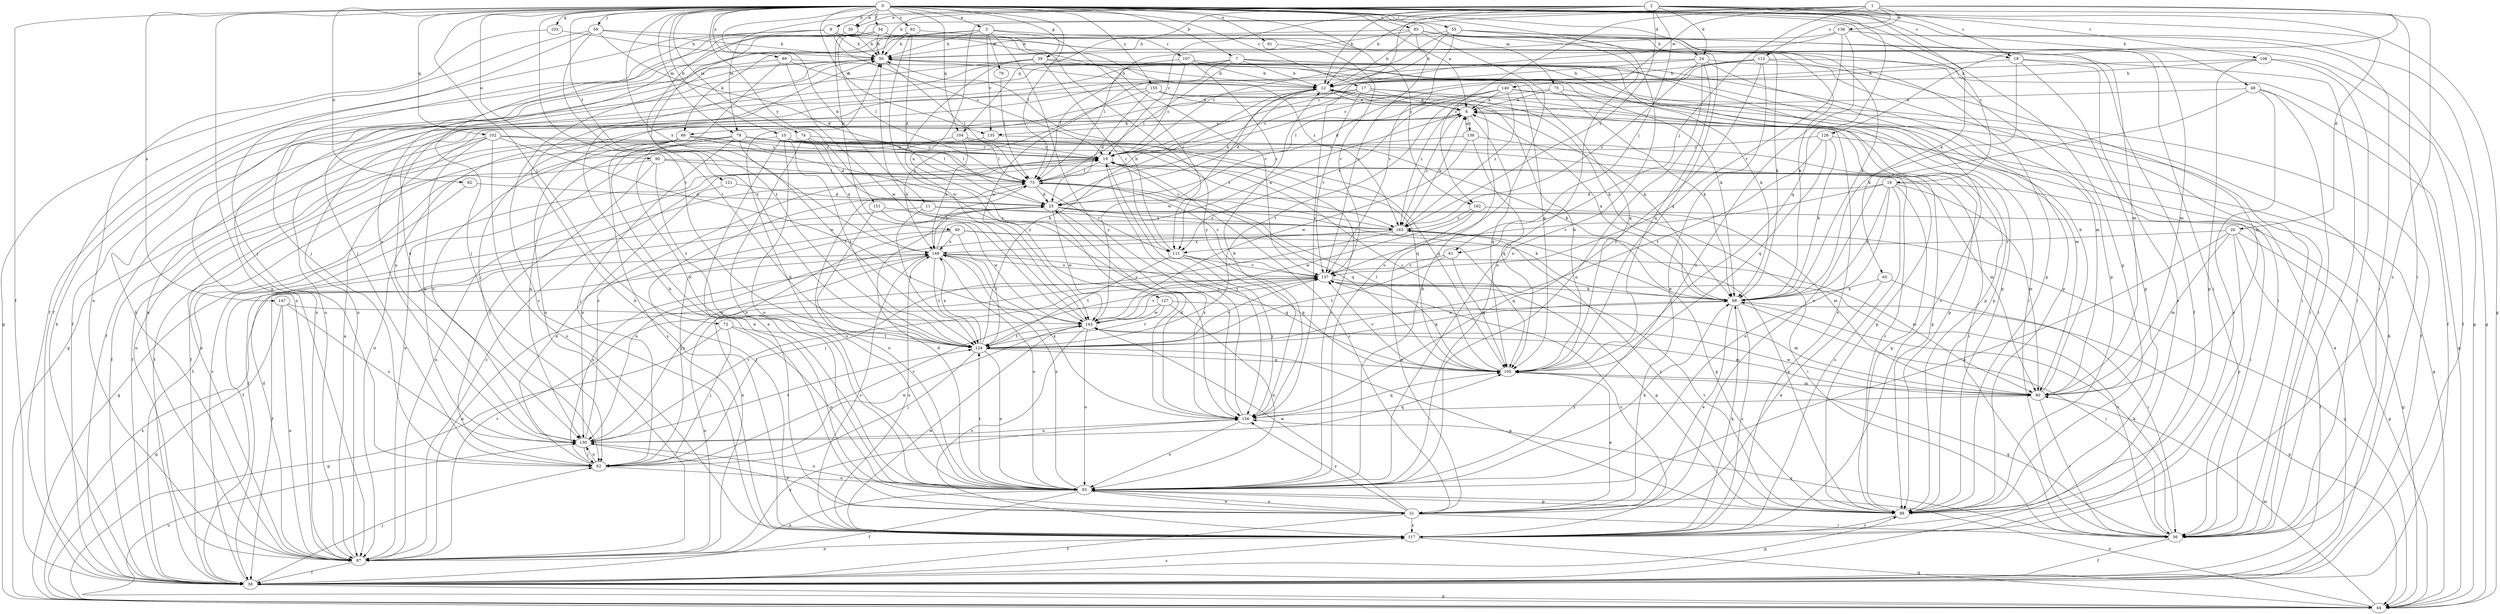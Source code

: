 strict digraph  {
0;
1;
2;
3;
6;
7;
8;
10;
11;
12;
16;
17;
18;
19;
20;
24;
25;
30;
31;
34;
38;
39;
44;
48;
49;
50;
55;
56;
59;
61;
62;
65;
66;
68;
72;
73;
74;
75;
78;
79;
80;
82;
85;
87;
89;
90;
91;
92;
93;
98;
102;
103;
104;
105;
106;
107;
111;
112;
117;
121;
124;
126;
127;
130;
135;
136;
137;
138;
140;
143;
147;
149;
151;
155;
156;
162;
163;
0 -> 3  [label=a];
0 -> 6  [label=a];
0 -> 7  [label=b];
0 -> 8  [label=b];
0 -> 10  [label=b];
0 -> 11  [label=b];
0 -> 16  [label=c];
0 -> 17  [label=c];
0 -> 18  [label=c];
0 -> 20  [label=d];
0 -> 24  [label=d];
0 -> 30  [label=e];
0 -> 34  [label=f];
0 -> 38  [label=f];
0 -> 39  [label=g];
0 -> 44  [label=g];
0 -> 48  [label=h];
0 -> 55  [label=i];
0 -> 59  [label=j];
0 -> 72  [label=l];
0 -> 73  [label=l];
0 -> 74  [label=m];
0 -> 75  [label=m];
0 -> 78  [label=m];
0 -> 82  [label=n];
0 -> 85  [label=n];
0 -> 87  [label=n];
0 -> 89  [label=o];
0 -> 90  [label=o];
0 -> 91  [label=o];
0 -> 92  [label=o];
0 -> 93  [label=o];
0 -> 98  [label=p];
0 -> 102  [label=q];
0 -> 103  [label=q];
0 -> 104  [label=q];
0 -> 121  [label=t];
0 -> 124  [label=t];
0 -> 135  [label=v];
0 -> 147  [label=x];
0 -> 149  [label=x];
0 -> 151  [label=y];
0 -> 155  [label=y];
0 -> 162  [label=z];
1 -> 12  [label=b];
1 -> 49  [label=h];
1 -> 61  [label=j];
1 -> 112  [label=s];
1 -> 117  [label=s];
1 -> 126  [label=u];
1 -> 127  [label=u];
1 -> 138  [label=w];
1 -> 140  [label=w];
1 -> 162  [label=z];
2 -> 12  [label=b];
2 -> 18  [label=c];
2 -> 19  [label=c];
2 -> 24  [label=d];
2 -> 30  [label=e];
2 -> 50  [label=h];
2 -> 56  [label=i];
2 -> 61  [label=j];
2 -> 65  [label=k];
2 -> 78  [label=m];
2 -> 104  [label=q];
2 -> 105  [label=q];
2 -> 106  [label=r];
2 -> 156  [label=y];
2 -> 163  [label=z];
3 -> 50  [label=h];
3 -> 62  [label=j];
3 -> 66  [label=k];
3 -> 79  [label=m];
3 -> 107  [label=r];
3 -> 111  [label=r];
3 -> 135  [label=v];
3 -> 156  [label=y];
6 -> 66  [label=k];
6 -> 98  [label=p];
6 -> 105  [label=q];
6 -> 135  [label=v];
6 -> 136  [label=v];
6 -> 163  [label=z];
7 -> 12  [label=b];
7 -> 56  [label=i];
7 -> 68  [label=k];
7 -> 73  [label=l];
7 -> 87  [label=n];
7 -> 105  [label=q];
7 -> 117  [label=s];
7 -> 130  [label=u];
7 -> 143  [label=w];
8 -> 19  [label=c];
8 -> 38  [label=f];
8 -> 50  [label=h];
8 -> 87  [label=n];
8 -> 105  [label=q];
8 -> 124  [label=t];
8 -> 137  [label=v];
10 -> 19  [label=c];
10 -> 31  [label=e];
10 -> 56  [label=i];
10 -> 68  [label=k];
10 -> 73  [label=l];
10 -> 87  [label=n];
10 -> 93  [label=o];
10 -> 124  [label=t];
11 -> 38  [label=f];
11 -> 80  [label=m];
11 -> 124  [label=t];
11 -> 163  [label=z];
12 -> 6  [label=a];
12 -> 25  [label=d];
12 -> 62  [label=j];
12 -> 117  [label=s];
12 -> 143  [label=w];
16 -> 25  [label=d];
16 -> 56  [label=i];
16 -> 68  [label=k];
16 -> 80  [label=m];
16 -> 93  [label=o];
16 -> 98  [label=p];
16 -> 117  [label=s];
16 -> 137  [label=v];
17 -> 6  [label=a];
17 -> 19  [label=c];
17 -> 44  [label=g];
17 -> 68  [label=k];
17 -> 98  [label=p];
17 -> 130  [label=u];
17 -> 137  [label=v];
18 -> 12  [label=b];
18 -> 56  [label=i];
18 -> 68  [label=k];
18 -> 98  [label=p];
18 -> 117  [label=s];
19 -> 73  [label=l];
19 -> 87  [label=n];
19 -> 156  [label=y];
20 -> 38  [label=f];
20 -> 44  [label=g];
20 -> 80  [label=m];
20 -> 93  [label=o];
20 -> 98  [label=p];
20 -> 111  [label=r];
24 -> 12  [label=b];
24 -> 56  [label=i];
24 -> 87  [label=n];
24 -> 93  [label=o];
24 -> 98  [label=p];
24 -> 105  [label=q];
24 -> 163  [label=z];
25 -> 12  [label=b];
25 -> 56  [label=i];
25 -> 68  [label=k];
25 -> 143  [label=w];
25 -> 156  [label=y];
25 -> 163  [label=z];
30 -> 50  [label=h];
30 -> 62  [label=j];
30 -> 156  [label=y];
31 -> 19  [label=c];
31 -> 38  [label=f];
31 -> 50  [label=h];
31 -> 56  [label=i];
31 -> 93  [label=o];
31 -> 117  [label=s];
31 -> 143  [label=w];
31 -> 156  [label=y];
34 -> 38  [label=f];
34 -> 50  [label=h];
34 -> 56  [label=i];
34 -> 62  [label=j];
34 -> 68  [label=k];
34 -> 73  [label=l];
34 -> 124  [label=t];
34 -> 163  [label=z];
38 -> 6  [label=a];
38 -> 12  [label=b];
38 -> 19  [label=c];
38 -> 44  [label=g];
38 -> 50  [label=h];
38 -> 62  [label=j];
38 -> 98  [label=p];
38 -> 117  [label=s];
39 -> 12  [label=b];
39 -> 38  [label=f];
39 -> 87  [label=n];
39 -> 105  [label=q];
39 -> 111  [label=r];
39 -> 143  [label=w];
44 -> 80  [label=m];
44 -> 93  [label=o];
44 -> 130  [label=u];
44 -> 149  [label=x];
48 -> 6  [label=a];
48 -> 31  [label=e];
48 -> 44  [label=g];
48 -> 56  [label=i];
48 -> 117  [label=s];
49 -> 62  [label=j];
49 -> 87  [label=n];
49 -> 98  [label=p];
49 -> 105  [label=q];
49 -> 124  [label=t];
49 -> 149  [label=x];
50 -> 12  [label=b];
50 -> 73  [label=l];
50 -> 80  [label=m];
50 -> 87  [label=n];
50 -> 98  [label=p];
55 -> 12  [label=b];
55 -> 19  [label=c];
55 -> 50  [label=h];
55 -> 68  [label=k];
55 -> 80  [label=m];
55 -> 93  [label=o];
55 -> 98  [label=p];
55 -> 137  [label=v];
56 -> 38  [label=f];
56 -> 68  [label=k];
56 -> 105  [label=q];
56 -> 137  [label=v];
56 -> 156  [label=y];
59 -> 25  [label=d];
59 -> 44  [label=g];
59 -> 50  [label=h];
59 -> 62  [label=j];
59 -> 68  [label=k];
59 -> 124  [label=t];
61 -> 105  [label=q];
61 -> 124  [label=t];
61 -> 137  [label=v];
62 -> 25  [label=d];
62 -> 93  [label=o];
62 -> 130  [label=u];
62 -> 137  [label=v];
62 -> 143  [label=w];
62 -> 149  [label=x];
65 -> 31  [label=e];
65 -> 56  [label=i];
65 -> 68  [label=k];
66 -> 19  [label=c];
66 -> 31  [label=e];
66 -> 38  [label=f];
66 -> 73  [label=l];
66 -> 117  [label=s];
66 -> 130  [label=u];
66 -> 156  [label=y];
68 -> 6  [label=a];
68 -> 31  [label=e];
68 -> 44  [label=g];
68 -> 56  [label=i];
68 -> 117  [label=s];
68 -> 143  [label=w];
72 -> 44  [label=g];
72 -> 62  [label=j];
72 -> 93  [label=o];
72 -> 124  [label=t];
73 -> 25  [label=d];
73 -> 38  [label=f];
73 -> 93  [label=o];
73 -> 105  [label=q];
73 -> 111  [label=r];
73 -> 137  [label=v];
74 -> 19  [label=c];
74 -> 25  [label=d];
74 -> 93  [label=o];
74 -> 149  [label=x];
75 -> 6  [label=a];
75 -> 68  [label=k];
75 -> 80  [label=m];
75 -> 163  [label=z];
78 -> 19  [label=c];
78 -> 38  [label=f];
78 -> 62  [label=j];
78 -> 87  [label=n];
78 -> 93  [label=o];
78 -> 105  [label=q];
78 -> 124  [label=t];
78 -> 130  [label=u];
78 -> 163  [label=z];
79 -> 73  [label=l];
80 -> 50  [label=h];
80 -> 56  [label=i];
80 -> 143  [label=w];
80 -> 156  [label=y];
82 -> 25  [label=d];
82 -> 44  [label=g];
85 -> 12  [label=b];
85 -> 38  [label=f];
85 -> 44  [label=g];
85 -> 50  [label=h];
85 -> 73  [label=l];
85 -> 93  [label=o];
85 -> 98  [label=p];
85 -> 137  [label=v];
87 -> 6  [label=a];
87 -> 19  [label=c];
87 -> 25  [label=d];
87 -> 38  [label=f];
87 -> 50  [label=h];
87 -> 137  [label=v];
87 -> 156  [label=y];
89 -> 12  [label=b];
89 -> 68  [label=k];
89 -> 93  [label=o];
89 -> 117  [label=s];
89 -> 143  [label=w];
90 -> 38  [label=f];
90 -> 62  [label=j];
90 -> 73  [label=l];
90 -> 80  [label=m];
90 -> 124  [label=t];
91 -> 137  [label=v];
92 -> 25  [label=d];
92 -> 50  [label=h];
92 -> 80  [label=m];
92 -> 130  [label=u];
92 -> 156  [label=y];
93 -> 12  [label=b];
93 -> 25  [label=d];
93 -> 31  [label=e];
93 -> 38  [label=f];
93 -> 50  [label=h];
93 -> 68  [label=k];
93 -> 87  [label=n];
93 -> 98  [label=p];
93 -> 124  [label=t];
93 -> 130  [label=u];
93 -> 149  [label=x];
98 -> 19  [label=c];
98 -> 117  [label=s];
98 -> 137  [label=v];
98 -> 163  [label=z];
102 -> 19  [label=c];
102 -> 38  [label=f];
102 -> 87  [label=n];
102 -> 98  [label=p];
102 -> 117  [label=s];
102 -> 130  [label=u];
102 -> 143  [label=w];
103 -> 50  [label=h];
103 -> 87  [label=n];
104 -> 19  [label=c];
104 -> 73  [label=l];
104 -> 87  [label=n];
104 -> 149  [label=x];
105 -> 12  [label=b];
105 -> 19  [label=c];
105 -> 31  [label=e];
105 -> 73  [label=l];
105 -> 80  [label=m];
105 -> 137  [label=v];
106 -> 12  [label=b];
106 -> 38  [label=f];
106 -> 56  [label=i];
106 -> 87  [label=n];
106 -> 98  [label=p];
107 -> 12  [label=b];
107 -> 19  [label=c];
107 -> 56  [label=i];
107 -> 73  [label=l];
107 -> 111  [label=r];
111 -> 50  [label=h];
111 -> 105  [label=q];
111 -> 124  [label=t];
111 -> 137  [label=v];
111 -> 156  [label=y];
112 -> 12  [label=b];
112 -> 19  [label=c];
112 -> 25  [label=d];
112 -> 31  [label=e];
112 -> 38  [label=f];
112 -> 80  [label=m];
112 -> 156  [label=y];
117 -> 44  [label=g];
117 -> 50  [label=h];
117 -> 68  [label=k];
117 -> 73  [label=l];
117 -> 87  [label=n];
117 -> 137  [label=v];
117 -> 143  [label=w];
117 -> 149  [label=x];
121 -> 25  [label=d];
121 -> 130  [label=u];
124 -> 12  [label=b];
124 -> 62  [label=j];
124 -> 68  [label=k];
124 -> 93  [label=o];
124 -> 98  [label=p];
124 -> 105  [label=q];
124 -> 137  [label=v];
124 -> 149  [label=x];
126 -> 19  [label=c];
126 -> 44  [label=g];
126 -> 68  [label=k];
126 -> 105  [label=q];
126 -> 124  [label=t];
127 -> 80  [label=m];
127 -> 87  [label=n];
127 -> 93  [label=o];
127 -> 124  [label=t];
127 -> 143  [label=w];
130 -> 19  [label=c];
130 -> 31  [label=e];
130 -> 62  [label=j];
130 -> 105  [label=q];
130 -> 124  [label=t];
130 -> 137  [label=v];
135 -> 38  [label=f];
135 -> 105  [label=q];
136 -> 6  [label=a];
136 -> 19  [label=c];
136 -> 98  [label=p];
136 -> 105  [label=q];
136 -> 143  [label=w];
137 -> 68  [label=k];
137 -> 87  [label=n];
137 -> 98  [label=p];
138 -> 19  [label=c];
138 -> 44  [label=g];
138 -> 50  [label=h];
138 -> 56  [label=i];
138 -> 93  [label=o];
138 -> 137  [label=v];
140 -> 6  [label=a];
140 -> 38  [label=f];
140 -> 56  [label=i];
140 -> 73  [label=l];
140 -> 111  [label=r];
140 -> 124  [label=t];
140 -> 163  [label=z];
143 -> 50  [label=h];
143 -> 80  [label=m];
143 -> 93  [label=o];
143 -> 117  [label=s];
143 -> 124  [label=t];
143 -> 137  [label=v];
147 -> 44  [label=g];
147 -> 87  [label=n];
147 -> 130  [label=u];
147 -> 143  [label=w];
149 -> 6  [label=a];
149 -> 38  [label=f];
149 -> 73  [label=l];
149 -> 80  [label=m];
149 -> 93  [label=o];
149 -> 105  [label=q];
149 -> 117  [label=s];
149 -> 124  [label=t];
149 -> 130  [label=u];
149 -> 137  [label=v];
151 -> 93  [label=o];
151 -> 143  [label=w];
151 -> 163  [label=z];
155 -> 6  [label=a];
155 -> 25  [label=d];
155 -> 38  [label=f];
155 -> 68  [label=k];
155 -> 98  [label=p];
155 -> 149  [label=x];
156 -> 12  [label=b];
156 -> 19  [label=c];
156 -> 25  [label=d];
156 -> 93  [label=o];
156 -> 105  [label=q];
156 -> 130  [label=u];
156 -> 149  [label=x];
162 -> 31  [label=e];
162 -> 44  [label=g];
162 -> 143  [label=w];
162 -> 163  [label=z];
163 -> 6  [label=a];
163 -> 19  [label=c];
163 -> 44  [label=g];
163 -> 62  [label=j];
163 -> 98  [label=p];
163 -> 130  [label=u];
163 -> 149  [label=x];
}
